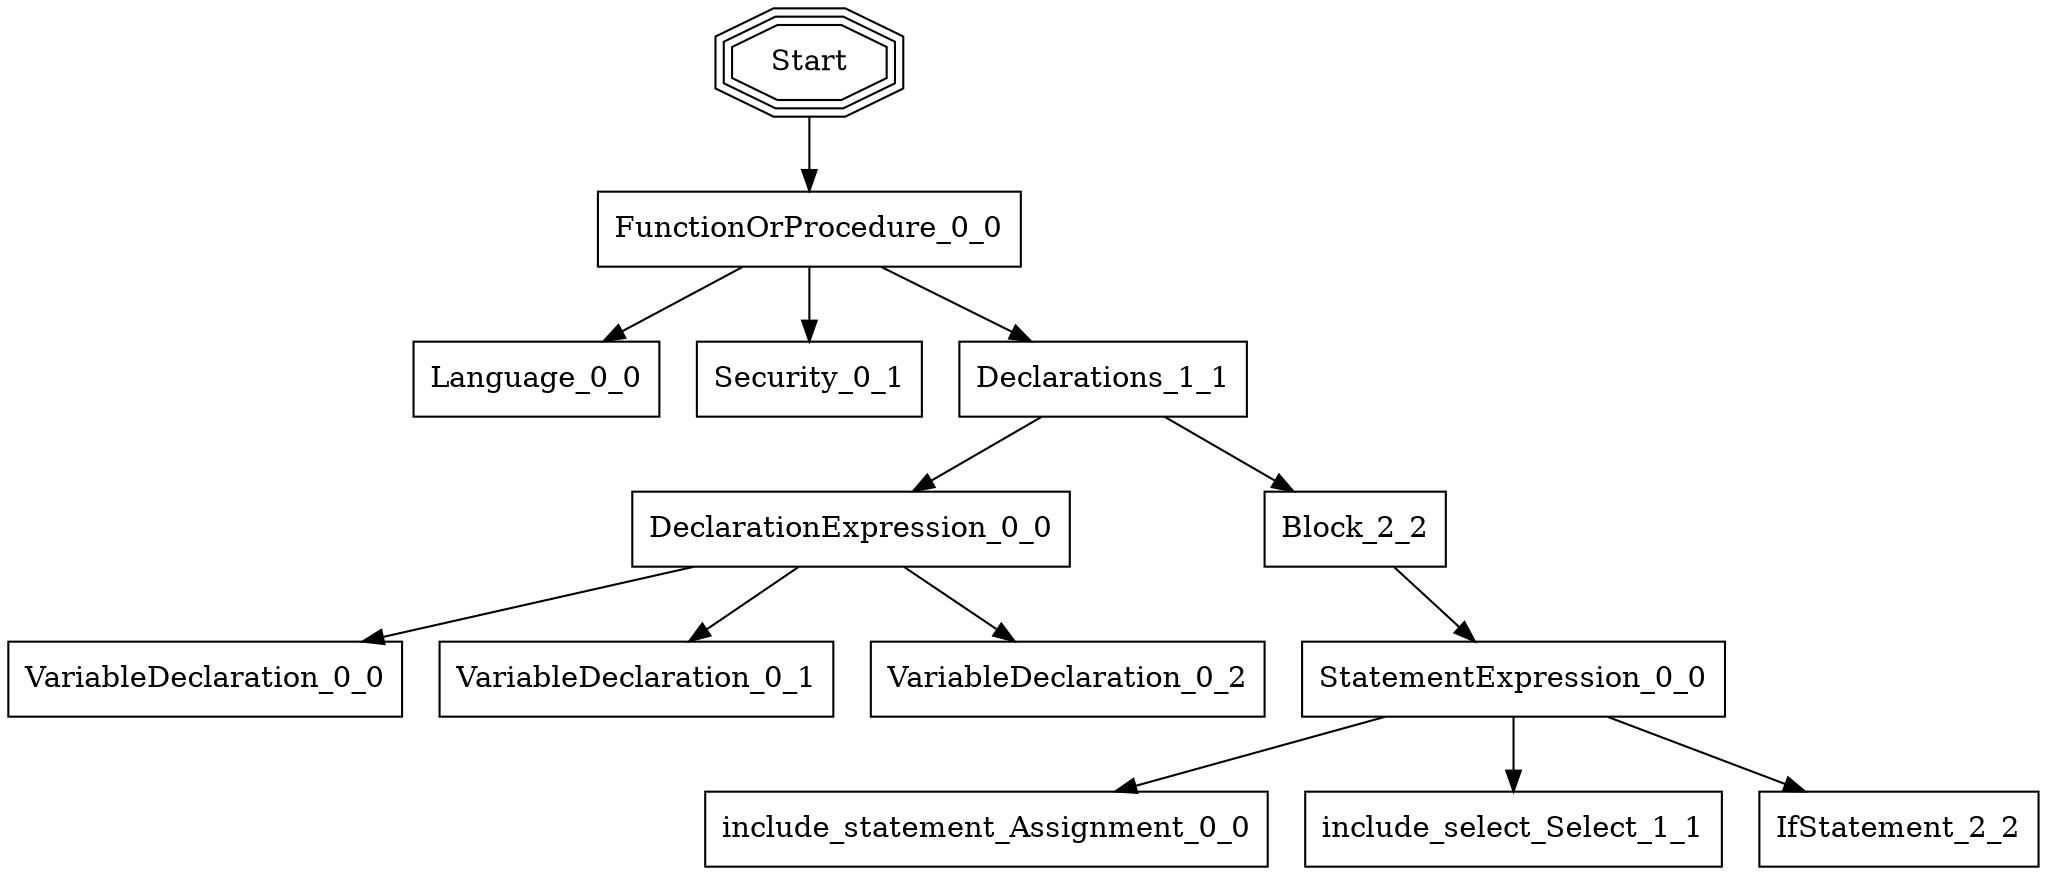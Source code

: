 

digraph G {
    rankdir=TB;
    //node [shape=box, style=rounded];
	node [color=black];
start [label="Start", shape=tripleoctagon];


//level 1
FunctionOrProcedure_0_0 [label="FunctionOrProcedure_0_0", shape=box ];
	Language_0_0 [label="Language_0_0", shape=box ];
	Security_0_1 [label="Security_0_1", shape=box ];
Declarations_1_1 [label="Declarations_1_1", shape=box ];
	DeclarationExpression_0_0 [label="DeclarationExpression_0_0", shape=box ];
	VariableDeclaration_0_0 [label="VariableDeclaration_0_0", shape=box ];
	VariableDeclaration_0_1 [label="VariableDeclaration_0_1", shape=box ];
	VariableDeclaration_0_2 [label="VariableDeclaration_0_2", shape=box ];
Block_2_2 [label="Block_2_2", shape=box ];
	StatementExpression_0_0 [label="StatementExpression_0_0", shape=box ];
	include_statement_Assignment_0_0 [label="include_statement_Assignment_0_0", shape=box ];
	include_select_Select_1_1 [label="include_select_Select_1_1", shape=box ];
	IfStatement_2_2 [label="IfStatement_2_2", shape=box ];

// LINKS

start -> FunctionOrProcedure_0_0[label="" ];
FunctionOrProcedure_0_0 -> Language_0_0[label="" ];
FunctionOrProcedure_0_0 -> Security_0_1[label="" ];
FunctionOrProcedure_0_0 -> Declarations_1_1[label="" ];
Declarations_1_1 -> DeclarationExpression_0_0[label="" ];
DeclarationExpression_0_0 -> VariableDeclaration_0_0[label="" ];
DeclarationExpression_0_0 -> VariableDeclaration_0_1[label="" ];
DeclarationExpression_0_0 -> VariableDeclaration_0_2[label="" ];
Declarations_1_1 -> Block_2_2[label="" ];
Block_2_2 -> StatementExpression_0_0[label="" ];
StatementExpression_0_0 -> include_statement_Assignment_0_0[label="" ];
StatementExpression_0_0 -> include_select_Select_1_1[label="" ];
StatementExpression_0_0 -> IfStatement_2_2[label="" ];


}

